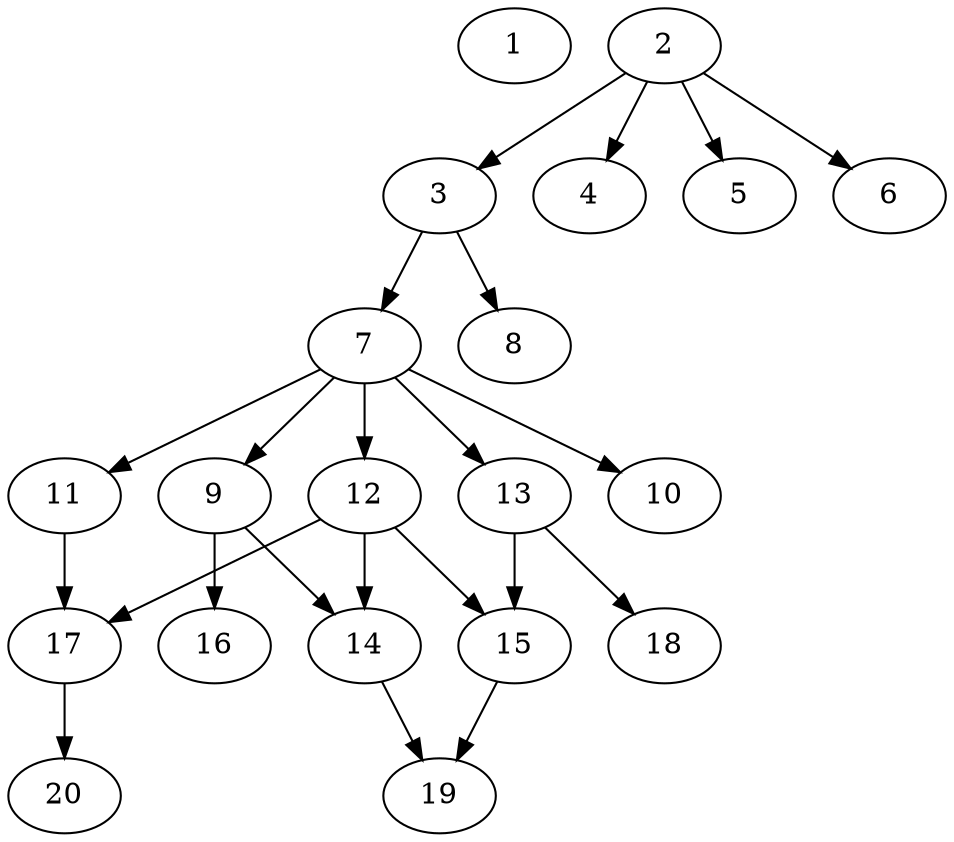 // DAG automatically generated by daggen at Sat Jul 27 15:37:47 2019
// ./daggen --dot -n 20 --ccr 0.3 --fat 0.5 --regular 0.5 --density 0.4 --mindata 5242880 --maxdata 52428800 
digraph G {
  1 [size="26405547", alpha="0.05", expect_size="7921664"] 
  2 [size="167577600", alpha="0.12", expect_size="50273280"] 
  2 -> 3 [size ="50273280"]
  2 -> 4 [size ="50273280"]
  2 -> 5 [size ="50273280"]
  2 -> 6 [size ="50273280"]
  3 [size="52169387", alpha="0.13", expect_size="15650816"] 
  3 -> 7 [size ="15650816"]
  3 -> 8 [size ="15650816"]
  4 [size="33355093", alpha="0.12", expect_size="10006528"] 
  5 [size="96819200", alpha="0.06", expect_size="29045760"] 
  6 [size="122173440", alpha="0.08", expect_size="36652032"] 
  7 [size="166099627", alpha="0.05", expect_size="49829888"] 
  7 -> 9 [size ="49829888"]
  7 -> 10 [size ="49829888"]
  7 -> 11 [size ="49829888"]
  7 -> 12 [size ="49829888"]
  7 -> 13 [size ="49829888"]
  8 [size="123364693", alpha="0.20", expect_size="37009408"] 
  9 [size="103843840", alpha="0.14", expect_size="31153152"] 
  9 -> 14 [size ="31153152"]
  9 -> 16 [size ="31153152"]
  10 [size="137929387", alpha="0.12", expect_size="41378816"] 
  11 [size="44885333", alpha="0.07", expect_size="13465600"] 
  11 -> 17 [size ="13465600"]
  12 [size="83377493", alpha="0.18", expect_size="25013248"] 
  12 -> 14 [size ="25013248"]
  12 -> 15 [size ="25013248"]
  12 -> 17 [size ="25013248"]
  13 [size="21346987", alpha="0.10", expect_size="6404096"] 
  13 -> 15 [size ="6404096"]
  13 -> 18 [size ="6404096"]
  14 [size="121876480", alpha="0.01", expect_size="36562944"] 
  14 -> 19 [size ="36562944"]
  15 [size="60644693", alpha="0.11", expect_size="18193408"] 
  15 -> 19 [size ="18193408"]
  16 [size="110892373", alpha="0.07", expect_size="33267712"] 
  17 [size="19493547", alpha="0.20", expect_size="5848064"] 
  17 -> 20 [size ="5848064"]
  18 [size="58217813", alpha="0.12", expect_size="17465344"] 
  19 [size="55394987", alpha="0.04", expect_size="16618496"] 
  20 [size="167000747", alpha="0.17", expect_size="50100224"] 
}

